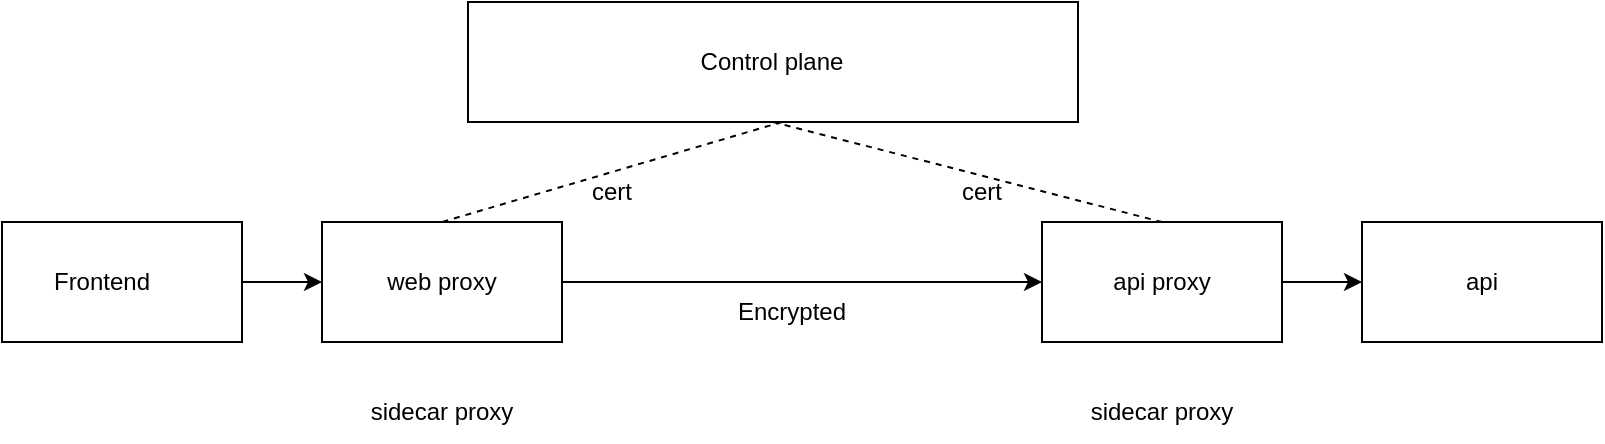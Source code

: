 <mxfile version="20.3.2"><diagram id="Tj2Eg2omSwkNkml-T5ky" name="Page-1"><mxGraphModel dx="1348" dy="791" grid="1" gridSize="10" guides="1" tooltips="1" connect="1" arrows="1" fold="1" page="1" pageScale="1" pageWidth="850" pageHeight="1100" math="0" shadow="0"><root><mxCell id="0"/><mxCell id="1" parent="0"/><mxCell id="r9j-qVfGP8xgn2JwNX-1-1" value="" style="rounded=0;whiteSpace=wrap;html=1;" parent="1" vertex="1"><mxGeometry x="273" y="180" width="305" height="60" as="geometry"/></mxCell><mxCell id="r9j-qVfGP8xgn2JwNX-1-2" value="Control plane" style="text;html=1;strokeColor=none;fillColor=none;align=center;verticalAlign=middle;whiteSpace=wrap;rounded=0;" parent="1" vertex="1"><mxGeometry x="290" y="195" width="270" height="30" as="geometry"/></mxCell><mxCell id="r9j-qVfGP8xgn2JwNX-1-3" value="" style="rounded=0;whiteSpace=wrap;html=1;" parent="1" vertex="1"><mxGeometry x="40" y="290" width="120" height="60" as="geometry"/></mxCell><mxCell id="r9j-qVfGP8xgn2JwNX-1-4" value="" style="rounded=0;whiteSpace=wrap;html=1;" parent="1" vertex="1"><mxGeometry x="200" y="290" width="120" height="60" as="geometry"/></mxCell><mxCell id="r9j-qVfGP8xgn2JwNX-1-5" value="" style="rounded=0;whiteSpace=wrap;html=1;" parent="1" vertex="1"><mxGeometry x="560" y="290" width="120" height="60" as="geometry"/></mxCell><mxCell id="r9j-qVfGP8xgn2JwNX-1-6" value="" style="rounded=0;whiteSpace=wrap;html=1;" parent="1" vertex="1"><mxGeometry x="720" y="290" width="120" height="60" as="geometry"/></mxCell><mxCell id="r9j-qVfGP8xgn2JwNX-1-7" value="&lt;div&gt;Frontend&lt;/div&gt;" style="text;html=1;strokeColor=none;fillColor=none;align=center;verticalAlign=middle;whiteSpace=wrap;rounded=0;" parent="1" vertex="1"><mxGeometry x="60" y="305" width="60" height="30" as="geometry"/></mxCell><mxCell id="r9j-qVfGP8xgn2JwNX-1-8" value="&lt;div&gt;web proxy&lt;/div&gt;" style="text;html=1;strokeColor=none;fillColor=none;align=center;verticalAlign=middle;whiteSpace=wrap;rounded=0;" parent="1" vertex="1"><mxGeometry x="215" y="305" width="90" height="30" as="geometry"/></mxCell><mxCell id="r9j-qVfGP8xgn2JwNX-1-9" value="api proxy" style="text;html=1;strokeColor=none;fillColor=none;align=center;verticalAlign=middle;whiteSpace=wrap;rounded=0;" parent="1" vertex="1"><mxGeometry x="580" y="305" width="80" height="30" as="geometry"/></mxCell><mxCell id="r9j-qVfGP8xgn2JwNX-1-10" value="api" style="text;html=1;strokeColor=none;fillColor=none;align=center;verticalAlign=middle;whiteSpace=wrap;rounded=0;" parent="1" vertex="1"><mxGeometry x="750" y="305" width="60" height="30" as="geometry"/></mxCell><mxCell id="r9j-qVfGP8xgn2JwNX-1-12" value="" style="endArrow=classic;html=1;rounded=0;exitX=1;exitY=0.5;exitDx=0;exitDy=0;entryX=0;entryY=0.5;entryDx=0;entryDy=0;" parent="1" source="r9j-qVfGP8xgn2JwNX-1-3" target="r9j-qVfGP8xgn2JwNX-1-4" edge="1"><mxGeometry width="50" height="50" relative="1" as="geometry"><mxPoint x="400" y="420" as="sourcePoint"/><mxPoint x="450" y="370" as="targetPoint"/></mxGeometry></mxCell><mxCell id="r9j-qVfGP8xgn2JwNX-1-13" value="" style="endArrow=classic;html=1;rounded=0;exitX=1;exitY=0.5;exitDx=0;exitDy=0;entryX=0;entryY=0.5;entryDx=0;entryDy=0;" parent="1" source="r9j-qVfGP8xgn2JwNX-1-4" target="r9j-qVfGP8xgn2JwNX-1-5" edge="1"><mxGeometry width="50" height="50" relative="1" as="geometry"><mxPoint x="400" y="420" as="sourcePoint"/><mxPoint x="450" y="370" as="targetPoint"/></mxGeometry></mxCell><mxCell id="r9j-qVfGP8xgn2JwNX-1-14" value="" style="endArrow=classic;html=1;rounded=0;exitX=1;exitY=0.5;exitDx=0;exitDy=0;entryX=0;entryY=0.5;entryDx=0;entryDy=0;" parent="1" source="r9j-qVfGP8xgn2JwNX-1-5" target="r9j-qVfGP8xgn2JwNX-1-6" edge="1"><mxGeometry width="50" height="50" relative="1" as="geometry"><mxPoint x="400" y="420" as="sourcePoint"/><mxPoint x="450" y="370" as="targetPoint"/></mxGeometry></mxCell><mxCell id="r9j-qVfGP8xgn2JwNX-1-15" value="" style="endArrow=none;dashed=1;html=1;rounded=0;entryX=0.5;entryY=0;entryDx=0;entryDy=0;" parent="1" target="r9j-qVfGP8xgn2JwNX-1-4" edge="1"><mxGeometry width="50" height="50" relative="1" as="geometry"><mxPoint x="430" y="240" as="sourcePoint"/><mxPoint x="450" y="370" as="targetPoint"/></mxGeometry></mxCell><mxCell id="r9j-qVfGP8xgn2JwNX-1-16" value="" style="endArrow=none;dashed=1;html=1;rounded=0;entryX=0.5;entryY=0;entryDx=0;entryDy=0;exitX=0.5;exitY=1;exitDx=0;exitDy=0;" parent="1" source="r9j-qVfGP8xgn2JwNX-1-1" target="r9j-qVfGP8xgn2JwNX-1-5" edge="1"><mxGeometry width="50" height="50" relative="1" as="geometry"><mxPoint x="440" y="250" as="sourcePoint"/><mxPoint x="270" y="300" as="targetPoint"/></mxGeometry></mxCell><mxCell id="r9j-qVfGP8xgn2JwNX-1-17" value="sidecar proxy" style="text;html=1;strokeColor=none;fillColor=none;align=center;verticalAlign=middle;whiteSpace=wrap;rounded=0;" parent="1" vertex="1"><mxGeometry x="205" y="370" width="110" height="30" as="geometry"/></mxCell><mxCell id="r9j-qVfGP8xgn2JwNX-1-18" value="sidecar proxy" style="text;html=1;strokeColor=none;fillColor=none;align=center;verticalAlign=middle;whiteSpace=wrap;rounded=0;" parent="1" vertex="1"><mxGeometry x="565" y="370" width="110" height="30" as="geometry"/></mxCell><mxCell id="rAN301i6-o5H0teEgXXc-1" value="Encrypted" style="text;html=1;strokeColor=none;fillColor=none;align=center;verticalAlign=middle;whiteSpace=wrap;rounded=0;" vertex="1" parent="1"><mxGeometry x="380" y="320" width="110" height="30" as="geometry"/></mxCell><mxCell id="rAN301i6-o5H0teEgXXc-2" value="cert" style="text;html=1;strokeColor=none;fillColor=none;align=center;verticalAlign=middle;whiteSpace=wrap;rounded=0;" vertex="1" parent="1"><mxGeometry x="315" y="260" width="60" height="30" as="geometry"/></mxCell><mxCell id="rAN301i6-o5H0teEgXXc-3" value="cert" style="text;html=1;strokeColor=none;fillColor=none;align=center;verticalAlign=middle;whiteSpace=wrap;rounded=0;" vertex="1" parent="1"><mxGeometry x="500" y="260" width="60" height="30" as="geometry"/></mxCell></root></mxGraphModel></diagram></mxfile>